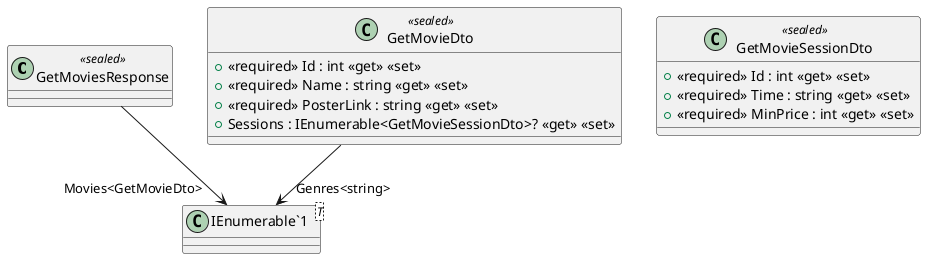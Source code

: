 @startuml
class GetMoviesResponse <<sealed>> {
}
class GetMovieDto <<sealed>> {
    + <<required>> Id : int <<get>> <<set>>
    + <<required>> Name : string <<get>> <<set>>
    + <<required>> PosterLink : string <<get>> <<set>>
    + Sessions : IEnumerable<GetMovieSessionDto>? <<get>> <<set>>
}
class GetMovieSessionDto <<sealed>> {
    + <<required>> Id : int <<get>> <<set>>
    + <<required>> Time : string <<get>> <<set>>
    + <<required>> MinPrice : int <<get>> <<set>>
}
class "IEnumerable`1"<T> {
}
GetMoviesResponse --> "Movies<GetMovieDto>" "IEnumerable`1"
GetMovieDto --> "Genres<string>" "IEnumerable`1"
@enduml
